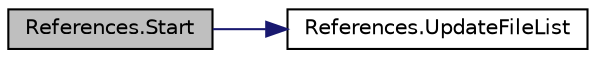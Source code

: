 digraph "References.Start"
{
 // LATEX_PDF_SIZE
  edge [fontname="Helvetica",fontsize="10",labelfontname="Helvetica",labelfontsize="10"];
  node [fontname="Helvetica",fontsize="10",shape=record];
  rankdir="LR";
  Node1 [label="References.Start",height=0.2,width=0.4,color="black", fillcolor="grey75", style="filled", fontcolor="black",tooltip=" "];
  Node1 -> Node2 [color="midnightblue",fontsize="10",style="solid",fontname="Helvetica"];
  Node2 [label="References.UpdateFileList",height=0.2,width=0.4,color="black", fillcolor="white", style="filled",URL="$class_references.html#a4d096056921e4a05e1822f5f25396bab",tooltip=" "];
}
